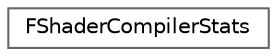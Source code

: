 digraph "Graphical Class Hierarchy"
{
 // INTERACTIVE_SVG=YES
 // LATEX_PDF_SIZE
  bgcolor="transparent";
  edge [fontname=Helvetica,fontsize=10,labelfontname=Helvetica,labelfontsize=10];
  node [fontname=Helvetica,fontsize=10,shape=box,height=0.2,width=0.4];
  rankdir="LR";
  Node0 [id="Node000000",label="FShaderCompilerStats",height=0.2,width=0.4,color="grey40", fillcolor="white", style="filled",URL="$d2/d3f/structFShaderCompilerStats.html",tooltip=" "];
}
